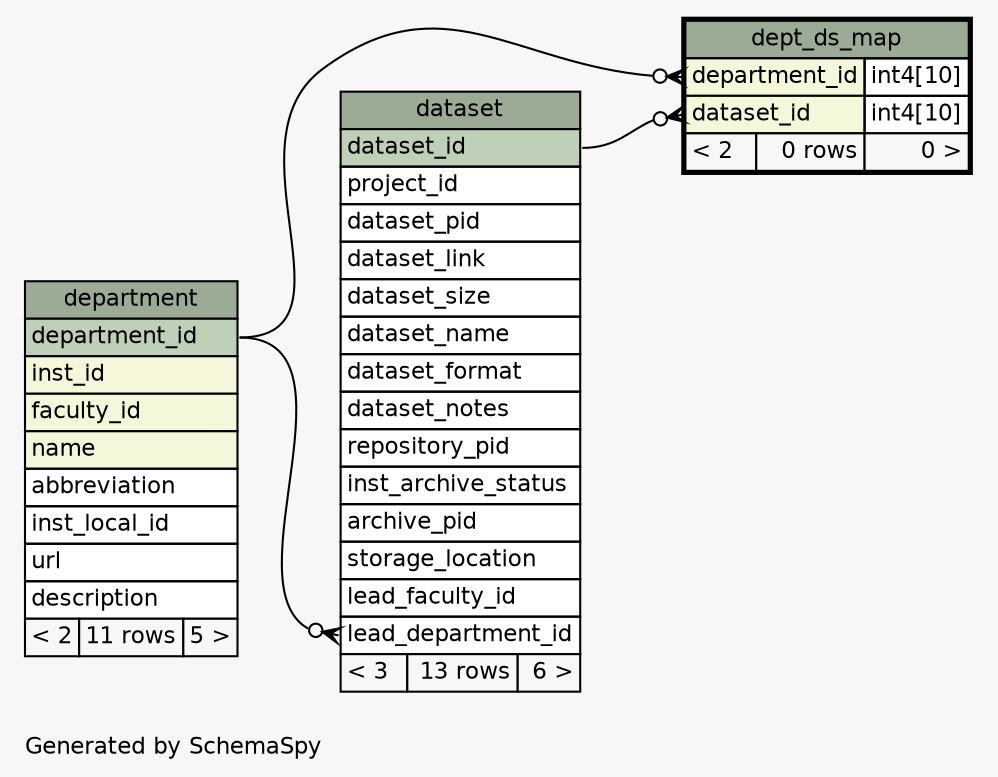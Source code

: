 // dot 2.38.0 on Linux 3.16.0-4-amd64
// SchemaSpy rev 590
digraph "oneDegreeRelationshipsDiagram" {
  graph [
    rankdir="RL"
    bgcolor="#f7f7f7"
    label="\nGenerated by SchemaSpy"
    labeljust="l"
    nodesep="0.18"
    ranksep="0.46"
    fontname="Helvetica"
    fontsize="11"
  ];
  node [
    fontname="Helvetica"
    fontsize="11"
    shape="plaintext"
  ];
  edge [
    arrowsize="0.8"
  ];
  "dataset":"lead_department_id":w -> "department":"department_id":e [arrowhead=none dir=back arrowtail=crowodot];
  "dept_ds_map":"dataset_id":w -> "dataset":"dataset_id":e [arrowhead=none dir=back arrowtail=crowodot];
  "dept_ds_map":"department_id":w -> "department":"department_id":e [arrowhead=none dir=back arrowtail=crowodot];
  "dataset" [
    label=<
    <TABLE BORDER="0" CELLBORDER="1" CELLSPACING="0" BGCOLOR="#ffffff">
      <TR><TD COLSPAN="3" BGCOLOR="#9bab96" ALIGN="CENTER">dataset</TD></TR>
      <TR><TD PORT="dataset_id" COLSPAN="3" BGCOLOR="#bed1b8" ALIGN="LEFT">dataset_id</TD></TR>
      <TR><TD PORT="project_id" COLSPAN="3" ALIGN="LEFT">project_id</TD></TR>
      <TR><TD PORT="dataset_pid" COLSPAN="3" ALIGN="LEFT">dataset_pid</TD></TR>
      <TR><TD PORT="dataset_link" COLSPAN="3" ALIGN="LEFT">dataset_link</TD></TR>
      <TR><TD PORT="dataset_size" COLSPAN="3" ALIGN="LEFT">dataset_size</TD></TR>
      <TR><TD PORT="dataset_name" COLSPAN="3" ALIGN="LEFT">dataset_name</TD></TR>
      <TR><TD PORT="dataset_format" COLSPAN="3" ALIGN="LEFT">dataset_format</TD></TR>
      <TR><TD PORT="dataset_notes" COLSPAN="3" ALIGN="LEFT">dataset_notes</TD></TR>
      <TR><TD PORT="repository_pid" COLSPAN="3" ALIGN="LEFT">repository_pid</TD></TR>
      <TR><TD PORT="inst_archive_status" COLSPAN="3" ALIGN="LEFT">inst_archive_status</TD></TR>
      <TR><TD PORT="archive_pid" COLSPAN="3" ALIGN="LEFT">archive_pid</TD></TR>
      <TR><TD PORT="storage_location" COLSPAN="3" ALIGN="LEFT">storage_location</TD></TR>
      <TR><TD PORT="lead_faculty_id" COLSPAN="3" ALIGN="LEFT">lead_faculty_id</TD></TR>
      <TR><TD PORT="lead_department_id" COLSPAN="3" ALIGN="LEFT">lead_department_id</TD></TR>
      <TR><TD ALIGN="LEFT" BGCOLOR="#f7f7f7">&lt; 3</TD><TD ALIGN="RIGHT" BGCOLOR="#f7f7f7">13 rows</TD><TD ALIGN="RIGHT" BGCOLOR="#f7f7f7">6 &gt;</TD></TR>
    </TABLE>>
    URL="dataset.html"
    tooltip="dataset"
  ];
  "department" [
    label=<
    <TABLE BORDER="0" CELLBORDER="1" CELLSPACING="0" BGCOLOR="#ffffff">
      <TR><TD COLSPAN="3" BGCOLOR="#9bab96" ALIGN="CENTER">department</TD></TR>
      <TR><TD PORT="department_id" COLSPAN="3" BGCOLOR="#bed1b8" ALIGN="LEFT">department_id</TD></TR>
      <TR><TD PORT="inst_id" COLSPAN="3" BGCOLOR="#f4f7da" ALIGN="LEFT">inst_id</TD></TR>
      <TR><TD PORT="faculty_id" COLSPAN="3" BGCOLOR="#f4f7da" ALIGN="LEFT">faculty_id</TD></TR>
      <TR><TD PORT="name" COLSPAN="3" BGCOLOR="#f4f7da" ALIGN="LEFT">name</TD></TR>
      <TR><TD PORT="abbreviation" COLSPAN="3" ALIGN="LEFT">abbreviation</TD></TR>
      <TR><TD PORT="inst_local_id" COLSPAN="3" ALIGN="LEFT">inst_local_id</TD></TR>
      <TR><TD PORT="url" COLSPAN="3" ALIGN="LEFT">url</TD></TR>
      <TR><TD PORT="description" COLSPAN="3" ALIGN="LEFT">description</TD></TR>
      <TR><TD ALIGN="LEFT" BGCOLOR="#f7f7f7">&lt; 2</TD><TD ALIGN="RIGHT" BGCOLOR="#f7f7f7">11 rows</TD><TD ALIGN="RIGHT" BGCOLOR="#f7f7f7">5 &gt;</TD></TR>
    </TABLE>>
    URL="department.html"
    tooltip="department"
  ];
  "dept_ds_map" [
    label=<
    <TABLE BORDER="2" CELLBORDER="1" CELLSPACING="0" BGCOLOR="#ffffff">
      <TR><TD COLSPAN="3" BGCOLOR="#9bab96" ALIGN="CENTER">dept_ds_map</TD></TR>
      <TR><TD PORT="department_id" COLSPAN="2" BGCOLOR="#f4f7da" ALIGN="LEFT">department_id</TD><TD PORT="department_id.type" ALIGN="LEFT">int4[10]</TD></TR>
      <TR><TD PORT="dataset_id" COLSPAN="2" BGCOLOR="#f4f7da" ALIGN="LEFT">dataset_id</TD><TD PORT="dataset_id.type" ALIGN="LEFT">int4[10]</TD></TR>
      <TR><TD ALIGN="LEFT" BGCOLOR="#f7f7f7">&lt; 2</TD><TD ALIGN="RIGHT" BGCOLOR="#f7f7f7">0 rows</TD><TD ALIGN="RIGHT" BGCOLOR="#f7f7f7">0 &gt;</TD></TR>
    </TABLE>>
    URL="dept_ds_map.html"
    tooltip="dept_ds_map"
  ];
}
